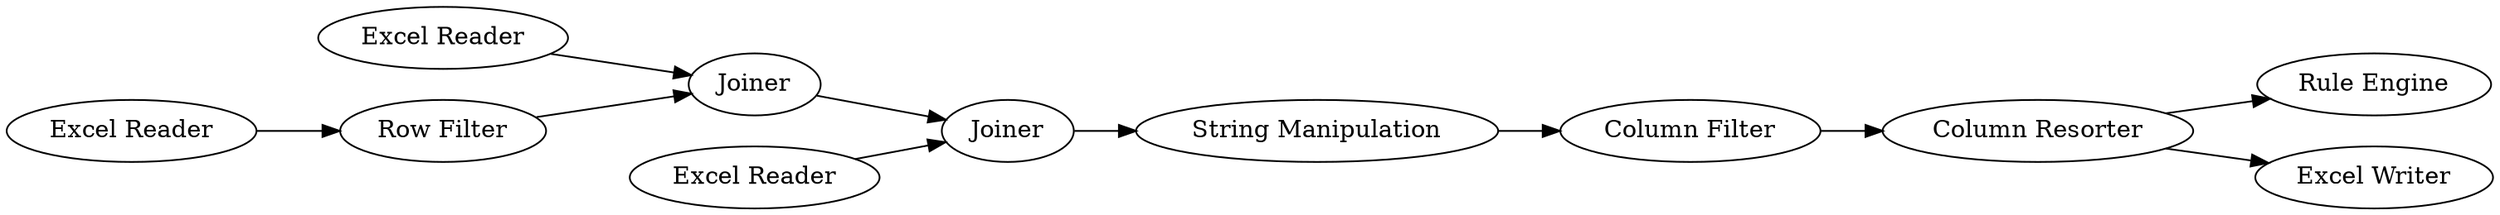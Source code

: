digraph {
	7 -> 8
	8 -> 9
	9 -> 11
	12 -> 5
	5 -> 6
	1 -> 2
	9 -> 10
	2 -> 5
	6 -> 7
	4 -> 6
	5 [label=Joiner]
	1 [label="Excel Reader"]
	7 [label="String Manipulation"]
	9 [label="Column Resorter"]
	11 [label="Rule Engine"]
	4 [label="Excel Reader"]
	6 [label=Joiner]
	8 [label="Column Filter"]
	12 [label="Excel Reader"]
	2 [label="Row Filter"]
	10 [label="Excel Writer"]
	rankdir=LR
}
